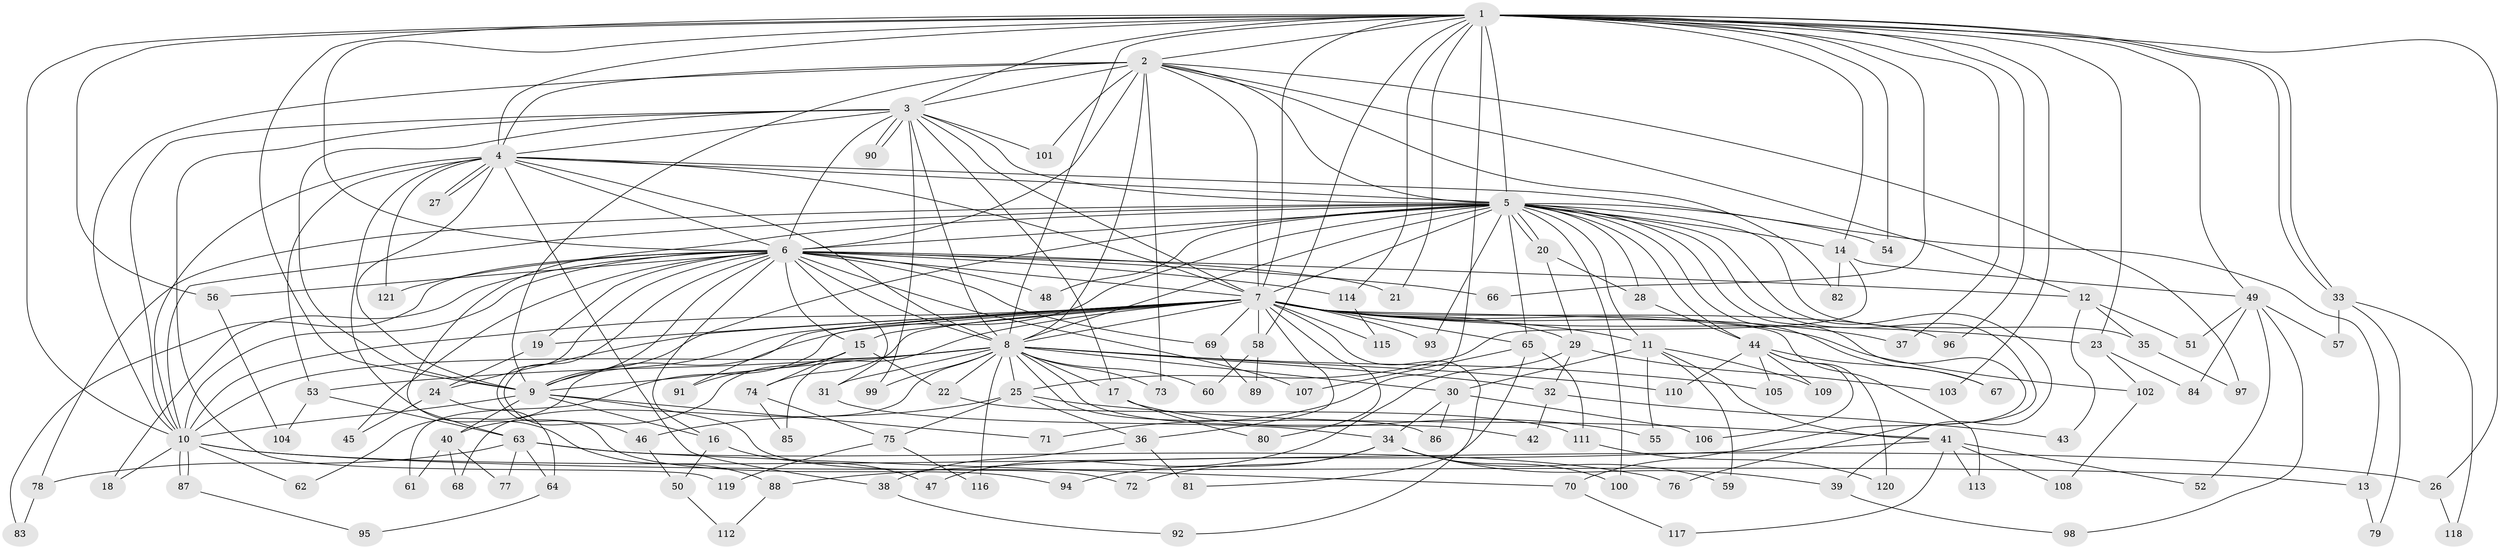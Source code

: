 // Generated by graph-tools (version 1.1) at 2025/34/03/09/25 02:34:36]
// undirected, 121 vertices, 267 edges
graph export_dot {
graph [start="1"]
  node [color=gray90,style=filled];
  1;
  2;
  3;
  4;
  5;
  6;
  7;
  8;
  9;
  10;
  11;
  12;
  13;
  14;
  15;
  16;
  17;
  18;
  19;
  20;
  21;
  22;
  23;
  24;
  25;
  26;
  27;
  28;
  29;
  30;
  31;
  32;
  33;
  34;
  35;
  36;
  37;
  38;
  39;
  40;
  41;
  42;
  43;
  44;
  45;
  46;
  47;
  48;
  49;
  50;
  51;
  52;
  53;
  54;
  55;
  56;
  57;
  58;
  59;
  60;
  61;
  62;
  63;
  64;
  65;
  66;
  67;
  68;
  69;
  70;
  71;
  72;
  73;
  74;
  75;
  76;
  77;
  78;
  79;
  80;
  81;
  82;
  83;
  84;
  85;
  86;
  87;
  88;
  89;
  90;
  91;
  92;
  93;
  94;
  95;
  96;
  97;
  98;
  99;
  100;
  101;
  102;
  103;
  104;
  105;
  106;
  107;
  108;
  109;
  110;
  111;
  112;
  113;
  114;
  115;
  116;
  117;
  118;
  119;
  120;
  121;
  1 -- 2;
  1 -- 3;
  1 -- 4;
  1 -- 5;
  1 -- 6;
  1 -- 7;
  1 -- 8;
  1 -- 9;
  1 -- 10;
  1 -- 14;
  1 -- 21;
  1 -- 23;
  1 -- 26;
  1 -- 33;
  1 -- 33;
  1 -- 37;
  1 -- 49;
  1 -- 54;
  1 -- 56;
  1 -- 58;
  1 -- 66;
  1 -- 71;
  1 -- 96;
  1 -- 103;
  1 -- 114;
  2 -- 3;
  2 -- 4;
  2 -- 5;
  2 -- 6;
  2 -- 7;
  2 -- 8;
  2 -- 9;
  2 -- 10;
  2 -- 12;
  2 -- 73;
  2 -- 82;
  2 -- 97;
  2 -- 101;
  3 -- 4;
  3 -- 5;
  3 -- 6;
  3 -- 7;
  3 -- 8;
  3 -- 9;
  3 -- 10;
  3 -- 17;
  3 -- 90;
  3 -- 90;
  3 -- 99;
  3 -- 101;
  3 -- 119;
  4 -- 5;
  4 -- 6;
  4 -- 7;
  4 -- 8;
  4 -- 9;
  4 -- 10;
  4 -- 13;
  4 -- 27;
  4 -- 27;
  4 -- 38;
  4 -- 53;
  4 -- 88;
  4 -- 121;
  5 -- 6;
  5 -- 7;
  5 -- 8;
  5 -- 9;
  5 -- 10;
  5 -- 11;
  5 -- 14;
  5 -- 20;
  5 -- 20;
  5 -- 28;
  5 -- 35;
  5 -- 39;
  5 -- 44;
  5 -- 48;
  5 -- 54;
  5 -- 63;
  5 -- 65;
  5 -- 67;
  5 -- 70;
  5 -- 76;
  5 -- 78;
  5 -- 91;
  5 -- 93;
  5 -- 100;
  6 -- 7;
  6 -- 8;
  6 -- 9;
  6 -- 10;
  6 -- 12;
  6 -- 15;
  6 -- 16;
  6 -- 18;
  6 -- 19;
  6 -- 21;
  6 -- 31;
  6 -- 45;
  6 -- 46;
  6 -- 48;
  6 -- 56;
  6 -- 66;
  6 -- 69;
  6 -- 83;
  6 -- 94;
  6 -- 107;
  6 -- 114;
  6 -- 121;
  7 -- 8;
  7 -- 9;
  7 -- 10;
  7 -- 11;
  7 -- 15;
  7 -- 19;
  7 -- 23;
  7 -- 24;
  7 -- 29;
  7 -- 36;
  7 -- 37;
  7 -- 58;
  7 -- 61;
  7 -- 62;
  7 -- 65;
  7 -- 69;
  7 -- 74;
  7 -- 80;
  7 -- 85;
  7 -- 92;
  7 -- 93;
  7 -- 96;
  7 -- 102;
  7 -- 113;
  7 -- 115;
  8 -- 9;
  8 -- 10;
  8 -- 17;
  8 -- 22;
  8 -- 25;
  8 -- 30;
  8 -- 31;
  8 -- 32;
  8 -- 42;
  8 -- 53;
  8 -- 60;
  8 -- 68;
  8 -- 73;
  8 -- 86;
  8 -- 99;
  8 -- 105;
  8 -- 110;
  8 -- 116;
  9 -- 10;
  9 -- 16;
  9 -- 40;
  9 -- 71;
  9 -- 72;
  10 -- 13;
  10 -- 18;
  10 -- 26;
  10 -- 62;
  10 -- 87;
  10 -- 87;
  11 -- 30;
  11 -- 41;
  11 -- 55;
  11 -- 59;
  11 -- 109;
  12 -- 35;
  12 -- 43;
  12 -- 51;
  13 -- 79;
  14 -- 25;
  14 -- 49;
  14 -- 82;
  15 -- 22;
  15 -- 40;
  15 -- 74;
  15 -- 91;
  16 -- 47;
  16 -- 50;
  17 -- 55;
  17 -- 80;
  19 -- 24;
  20 -- 28;
  20 -- 29;
  22 -- 111;
  23 -- 84;
  23 -- 102;
  24 -- 45;
  24 -- 64;
  25 -- 36;
  25 -- 41;
  25 -- 46;
  25 -- 75;
  26 -- 118;
  28 -- 44;
  29 -- 32;
  29 -- 47;
  29 -- 103;
  30 -- 34;
  30 -- 86;
  30 -- 106;
  31 -- 34;
  32 -- 42;
  32 -- 43;
  33 -- 57;
  33 -- 79;
  33 -- 118;
  34 -- 39;
  34 -- 59;
  34 -- 72;
  34 -- 94;
  34 -- 100;
  35 -- 97;
  36 -- 38;
  36 -- 81;
  38 -- 92;
  39 -- 98;
  40 -- 61;
  40 -- 68;
  40 -- 77;
  41 -- 52;
  41 -- 88;
  41 -- 108;
  41 -- 113;
  41 -- 117;
  44 -- 67;
  44 -- 105;
  44 -- 106;
  44 -- 109;
  44 -- 110;
  44 -- 120;
  46 -- 50;
  49 -- 51;
  49 -- 52;
  49 -- 57;
  49 -- 84;
  49 -- 98;
  50 -- 112;
  53 -- 63;
  53 -- 104;
  56 -- 104;
  58 -- 60;
  58 -- 89;
  63 -- 64;
  63 -- 70;
  63 -- 76;
  63 -- 77;
  63 -- 78;
  64 -- 95;
  65 -- 81;
  65 -- 107;
  65 -- 111;
  69 -- 89;
  70 -- 117;
  74 -- 75;
  74 -- 85;
  75 -- 116;
  75 -- 119;
  78 -- 83;
  87 -- 95;
  88 -- 112;
  102 -- 108;
  111 -- 120;
  114 -- 115;
}
